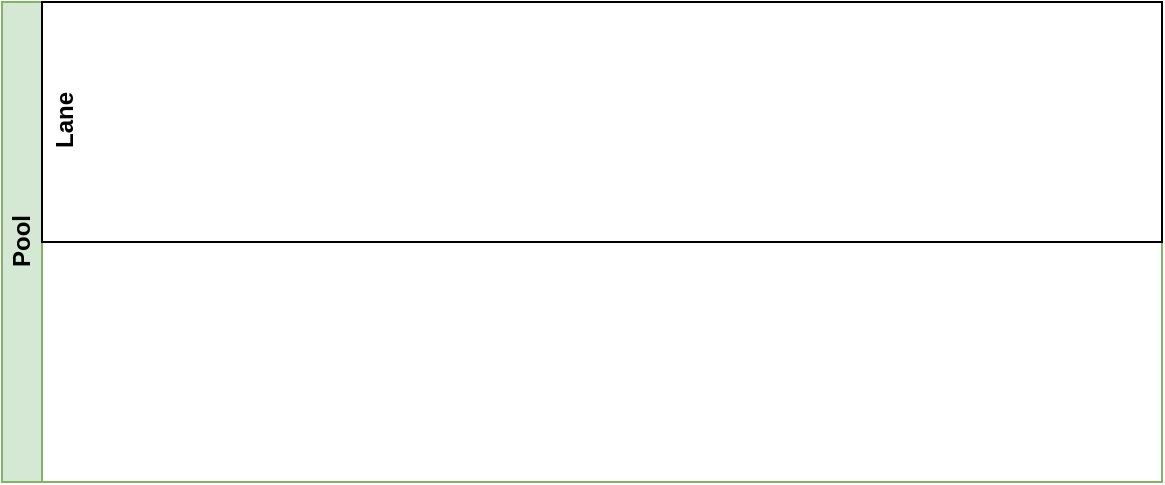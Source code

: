 <mxfile version="13.5.1" type="github"><diagram id="EqFylJtnUyBxIzt-AnJo" name="Page-1"><mxGraphModel dx="1038" dy="548" grid="1" gridSize="10" guides="1" tooltips="1" connect="1" arrows="1" fold="1" page="1" pageScale="1" pageWidth="827" pageHeight="1169" math="0" shadow="0"><root><mxCell id="0"/><mxCell id="1" parent="0"/><mxCell id="qKikv-JRXSHXVEvR1Ok5-1" value="Pool" style="swimlane;html=1;horizontal=0;startSize=20;fillColor=#d5e8d4;strokeColor=#82b366;labelBackgroundColor=none;labelBorderColor=none;flipV=0;flipH=0;" vertex="1" parent="1"><mxGeometry x="90" y="140" width="580" height="240" as="geometry"><mxRectangle x="90" y="140" width="30" height="50" as="alternateBounds"/></mxGeometry></mxCell><mxCell id="qKikv-JRXSHXVEvR1Ok5-2" value="Lane" style="swimlane;html=1;horizontal=0;swimlaneLine=0;" vertex="1" parent="qKikv-JRXSHXVEvR1Ok5-1"><mxGeometry x="20" width="560" height="120" as="geometry"/></mxCell></root></mxGraphModel></diagram></mxfile>